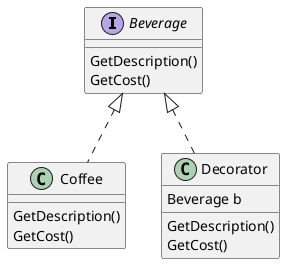 @startuml
interface Beverage {
    GetDescription()
    GetCost()
}

class Coffee {
    GetDescription()
    GetCost()
}
Beverage <|.. Coffee

class Decorator {
    Beverage b
    GetDescription()
    GetCost()
}
Beverage <|.. Decorator
@enduml